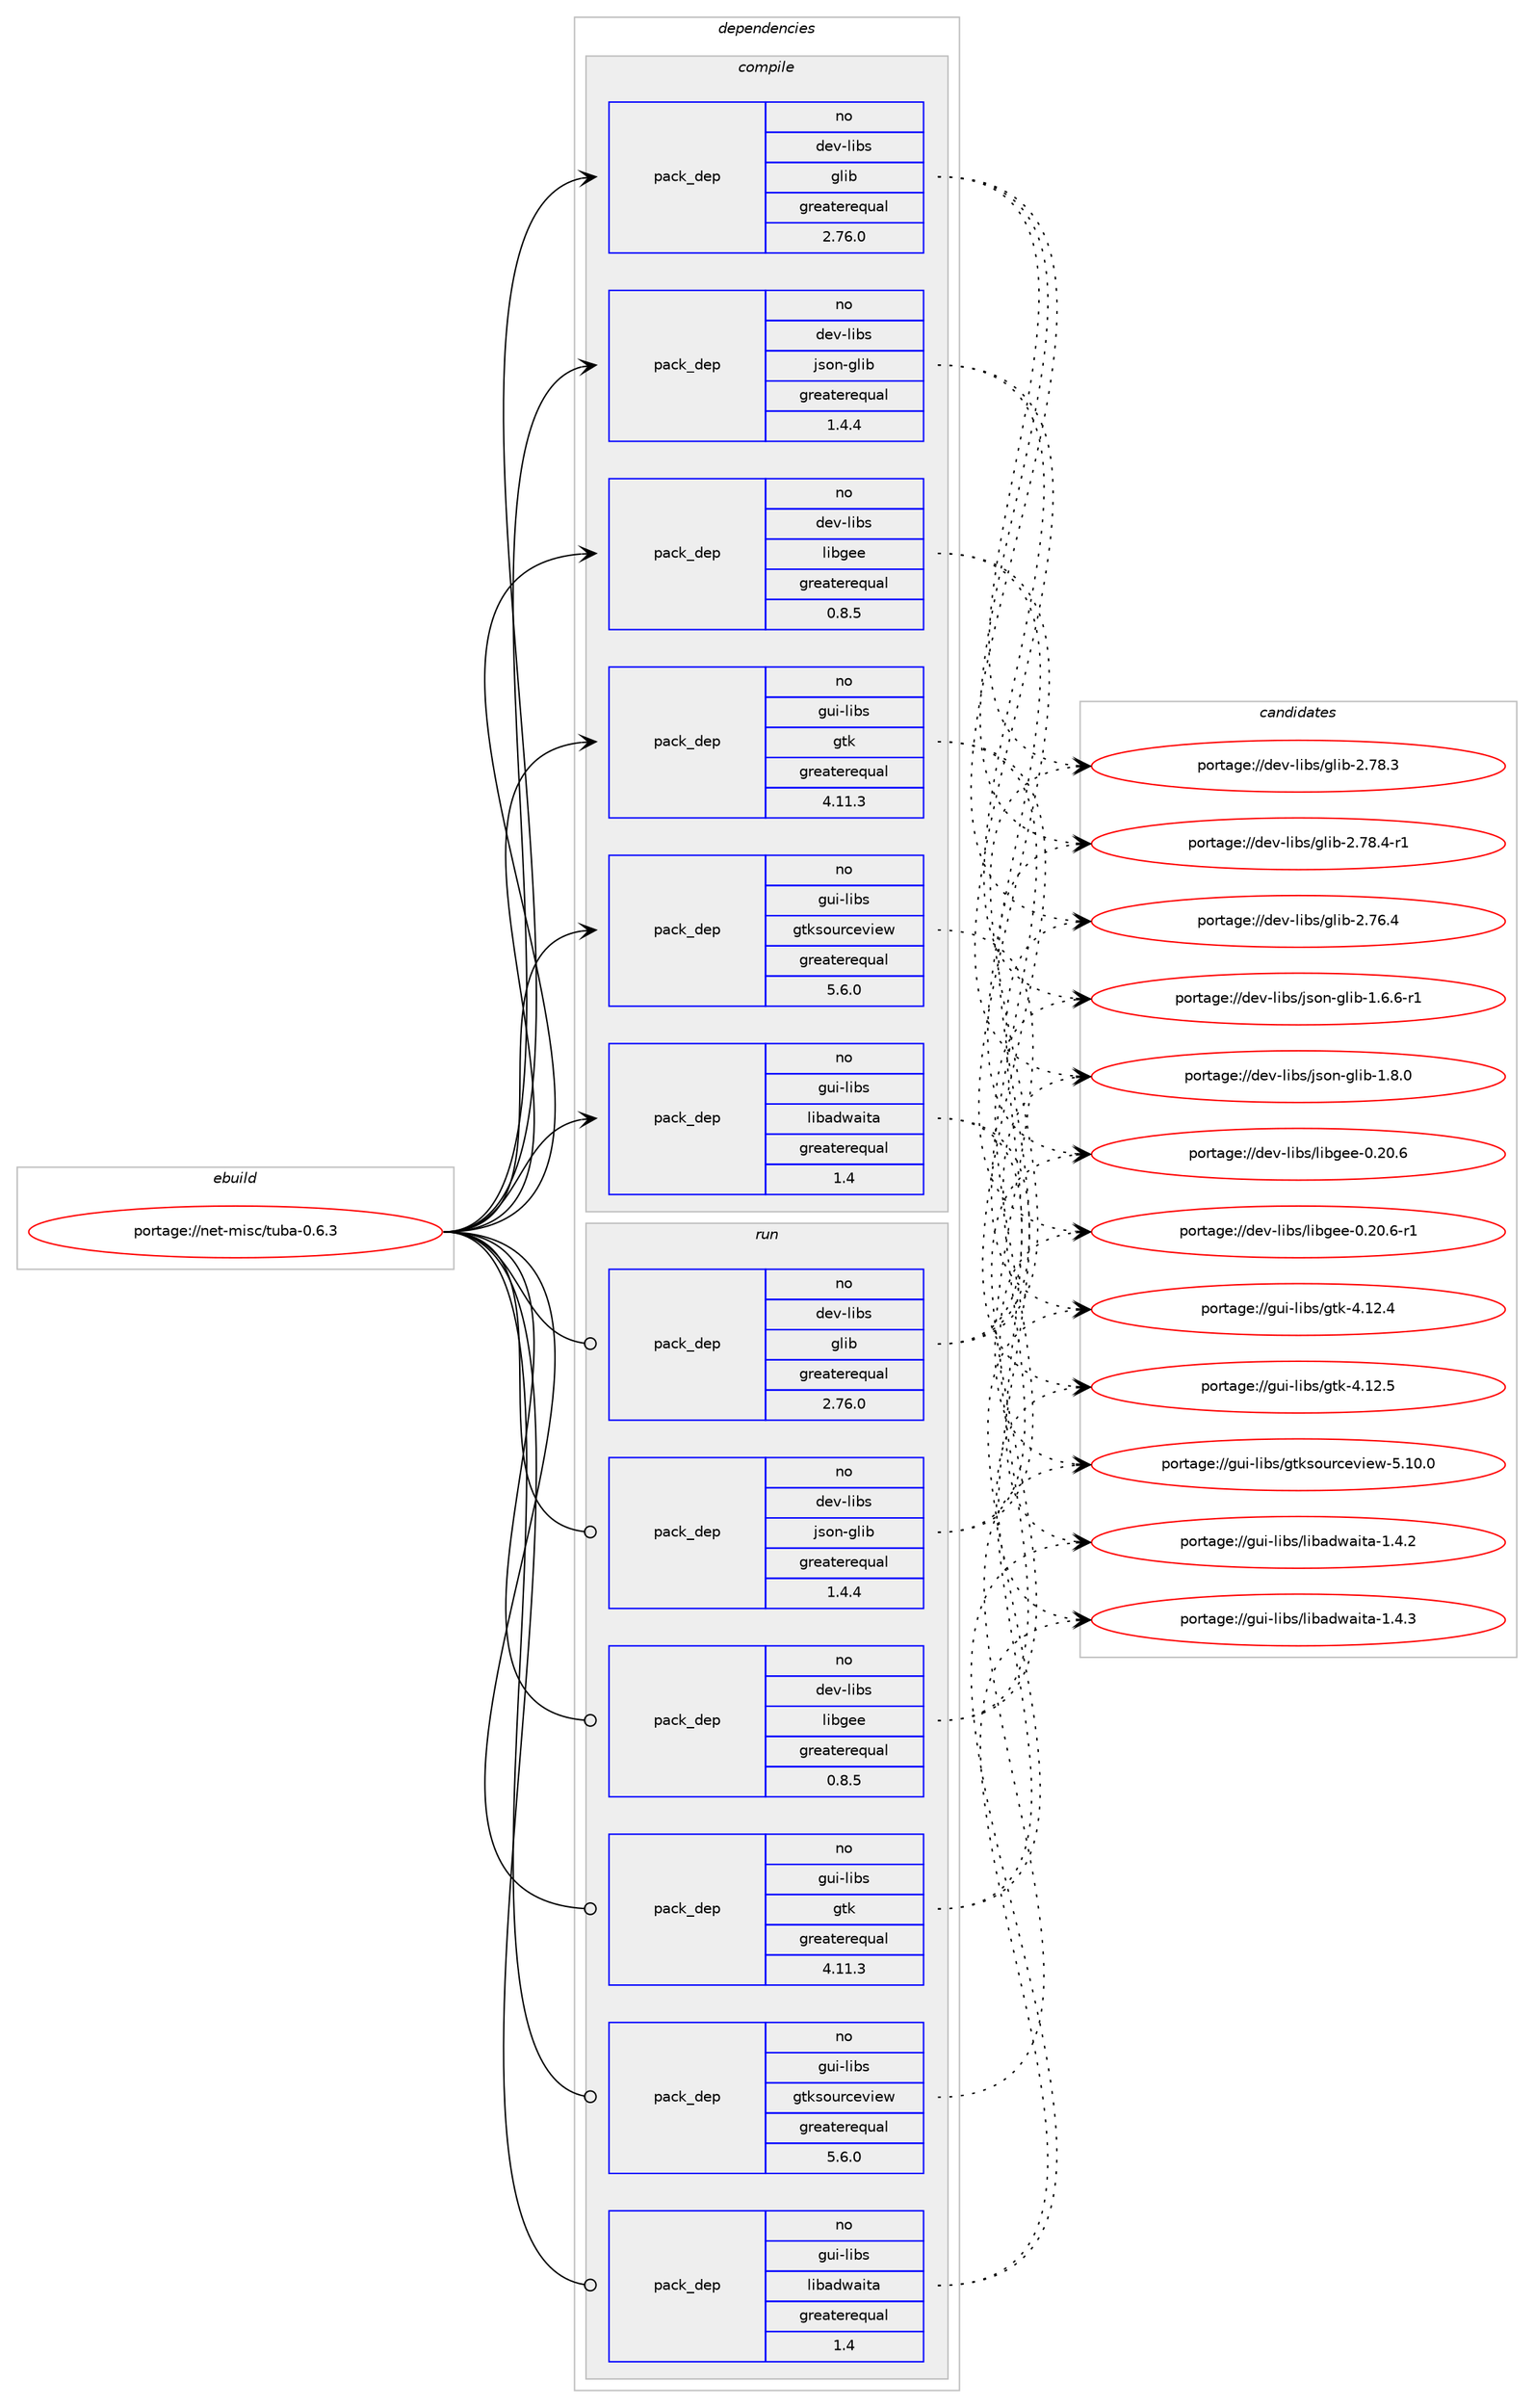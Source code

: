 digraph prolog {

# *************
# Graph options
# *************

newrank=true;
concentrate=true;
compound=true;
graph [rankdir=LR,fontname=Helvetica,fontsize=10,ranksep=1.5];#, ranksep=2.5, nodesep=0.2];
edge  [arrowhead=vee];
node  [fontname=Helvetica,fontsize=10];

# **********
# The ebuild
# **********

subgraph cluster_leftcol {
color=gray;
rank=same;
label=<<i>ebuild</i>>;
id [label="portage://net-misc/tuba-0.6.3", color=red, width=4, href="../net-misc/tuba-0.6.3.svg"];
}

# ****************
# The dependencies
# ****************

subgraph cluster_midcol {
color=gray;
label=<<i>dependencies</i>>;
subgraph cluster_compile {
fillcolor="#eeeeee";
style=filled;
label=<<i>compile</i>>;
# *** BEGIN UNKNOWN DEPENDENCY TYPE (TODO) ***
# id -> package_dependency(portage://net-misc/tuba-0.6.3,install,no,app-crypt,libsecret,none,[,,],[],[use(enable(introspection),none)])
# *** END UNKNOWN DEPENDENCY TYPE (TODO) ***

subgraph pack3043 {
dependency9633 [label=<<TABLE BORDER="0" CELLBORDER="1" CELLSPACING="0" CELLPADDING="4" WIDTH="220"><TR><TD ROWSPAN="6" CELLPADDING="30">pack_dep</TD></TR><TR><TD WIDTH="110">no</TD></TR><TR><TD>dev-libs</TD></TR><TR><TD>glib</TD></TR><TR><TD>greaterequal</TD></TR><TR><TD>2.76.0</TD></TR></TABLE>>, shape=none, color=blue];
}
id:e -> dependency9633:w [weight=20,style="solid",arrowhead="vee"];
subgraph pack3044 {
dependency9634 [label=<<TABLE BORDER="0" CELLBORDER="1" CELLSPACING="0" CELLPADDING="4" WIDTH="220"><TR><TD ROWSPAN="6" CELLPADDING="30">pack_dep</TD></TR><TR><TD WIDTH="110">no</TD></TR><TR><TD>dev-libs</TD></TR><TR><TD>json-glib</TD></TR><TR><TD>greaterequal</TD></TR><TR><TD>1.4.4</TD></TR></TABLE>>, shape=none, color=blue];
}
id:e -> dependency9634:w [weight=20,style="solid",arrowhead="vee"];
subgraph pack3045 {
dependency9635 [label=<<TABLE BORDER="0" CELLBORDER="1" CELLSPACING="0" CELLPADDING="4" WIDTH="220"><TR><TD ROWSPAN="6" CELLPADDING="30">pack_dep</TD></TR><TR><TD WIDTH="110">no</TD></TR><TR><TD>dev-libs</TD></TR><TR><TD>libgee</TD></TR><TR><TD>greaterequal</TD></TR><TR><TD>0.8.5</TD></TR></TABLE>>, shape=none, color=blue];
}
id:e -> dependency9635:w [weight=20,style="solid",arrowhead="vee"];
# *** BEGIN UNKNOWN DEPENDENCY TYPE (TODO) ***
# id -> package_dependency(portage://net-misc/tuba-0.6.3,install,no,dev-libs,libxml2,none,[,,],[],[])
# *** END UNKNOWN DEPENDENCY TYPE (TODO) ***

subgraph pack3046 {
dependency9636 [label=<<TABLE BORDER="0" CELLBORDER="1" CELLSPACING="0" CELLPADDING="4" WIDTH="220"><TR><TD ROWSPAN="6" CELLPADDING="30">pack_dep</TD></TR><TR><TD WIDTH="110">no</TD></TR><TR><TD>gui-libs</TD></TR><TR><TD>gtk</TD></TR><TR><TD>greaterequal</TD></TR><TR><TD>4.11.3</TD></TR></TABLE>>, shape=none, color=blue];
}
id:e -> dependency9636:w [weight=20,style="solid",arrowhead="vee"];
subgraph pack3047 {
dependency9637 [label=<<TABLE BORDER="0" CELLBORDER="1" CELLSPACING="0" CELLPADDING="4" WIDTH="220"><TR><TD ROWSPAN="6" CELLPADDING="30">pack_dep</TD></TR><TR><TD WIDTH="110">no</TD></TR><TR><TD>gui-libs</TD></TR><TR><TD>gtksourceview</TD></TR><TR><TD>greaterequal</TD></TR><TR><TD>5.6.0</TD></TR></TABLE>>, shape=none, color=blue];
}
id:e -> dependency9637:w [weight=20,style="solid",arrowhead="vee"];
subgraph pack3048 {
dependency9638 [label=<<TABLE BORDER="0" CELLBORDER="1" CELLSPACING="0" CELLPADDING="4" WIDTH="220"><TR><TD ROWSPAN="6" CELLPADDING="30">pack_dep</TD></TR><TR><TD WIDTH="110">no</TD></TR><TR><TD>gui-libs</TD></TR><TR><TD>libadwaita</TD></TR><TR><TD>greaterequal</TD></TR><TR><TD>1.4</TD></TR></TABLE>>, shape=none, color=blue];
}
id:e -> dependency9638:w [weight=20,style="solid",arrowhead="vee"];
# *** BEGIN UNKNOWN DEPENDENCY TYPE (TODO) ***
# id -> package_dependency(portage://net-misc/tuba-0.6.3,install,no,net-libs,libsoup,none,[,,],[slot(3.0)],[use(enable(introspection),none)])
# *** END UNKNOWN DEPENDENCY TYPE (TODO) ***

}
subgraph cluster_compileandrun {
fillcolor="#eeeeee";
style=filled;
label=<<i>compile and run</i>>;
}
subgraph cluster_run {
fillcolor="#eeeeee";
style=filled;
label=<<i>run</i>>;
# *** BEGIN UNKNOWN DEPENDENCY TYPE (TODO) ***
# id -> package_dependency(portage://net-misc/tuba-0.6.3,run,no,app-crypt,libsecret,none,[,,],[],[use(enable(introspection),none)])
# *** END UNKNOWN DEPENDENCY TYPE (TODO) ***

subgraph pack3049 {
dependency9639 [label=<<TABLE BORDER="0" CELLBORDER="1" CELLSPACING="0" CELLPADDING="4" WIDTH="220"><TR><TD ROWSPAN="6" CELLPADDING="30">pack_dep</TD></TR><TR><TD WIDTH="110">no</TD></TR><TR><TD>dev-libs</TD></TR><TR><TD>glib</TD></TR><TR><TD>greaterequal</TD></TR><TR><TD>2.76.0</TD></TR></TABLE>>, shape=none, color=blue];
}
id:e -> dependency9639:w [weight=20,style="solid",arrowhead="odot"];
subgraph pack3050 {
dependency9640 [label=<<TABLE BORDER="0" CELLBORDER="1" CELLSPACING="0" CELLPADDING="4" WIDTH="220"><TR><TD ROWSPAN="6" CELLPADDING="30">pack_dep</TD></TR><TR><TD WIDTH="110">no</TD></TR><TR><TD>dev-libs</TD></TR><TR><TD>json-glib</TD></TR><TR><TD>greaterequal</TD></TR><TR><TD>1.4.4</TD></TR></TABLE>>, shape=none, color=blue];
}
id:e -> dependency9640:w [weight=20,style="solid",arrowhead="odot"];
subgraph pack3051 {
dependency9641 [label=<<TABLE BORDER="0" CELLBORDER="1" CELLSPACING="0" CELLPADDING="4" WIDTH="220"><TR><TD ROWSPAN="6" CELLPADDING="30">pack_dep</TD></TR><TR><TD WIDTH="110">no</TD></TR><TR><TD>dev-libs</TD></TR><TR><TD>libgee</TD></TR><TR><TD>greaterequal</TD></TR><TR><TD>0.8.5</TD></TR></TABLE>>, shape=none, color=blue];
}
id:e -> dependency9641:w [weight=20,style="solid",arrowhead="odot"];
# *** BEGIN UNKNOWN DEPENDENCY TYPE (TODO) ***
# id -> package_dependency(portage://net-misc/tuba-0.6.3,run,no,dev-libs,libxml2,none,[,,],[],[])
# *** END UNKNOWN DEPENDENCY TYPE (TODO) ***

subgraph pack3052 {
dependency9642 [label=<<TABLE BORDER="0" CELLBORDER="1" CELLSPACING="0" CELLPADDING="4" WIDTH="220"><TR><TD ROWSPAN="6" CELLPADDING="30">pack_dep</TD></TR><TR><TD WIDTH="110">no</TD></TR><TR><TD>gui-libs</TD></TR><TR><TD>gtk</TD></TR><TR><TD>greaterequal</TD></TR><TR><TD>4.11.3</TD></TR></TABLE>>, shape=none, color=blue];
}
id:e -> dependency9642:w [weight=20,style="solid",arrowhead="odot"];
subgraph pack3053 {
dependency9643 [label=<<TABLE BORDER="0" CELLBORDER="1" CELLSPACING="0" CELLPADDING="4" WIDTH="220"><TR><TD ROWSPAN="6" CELLPADDING="30">pack_dep</TD></TR><TR><TD WIDTH="110">no</TD></TR><TR><TD>gui-libs</TD></TR><TR><TD>gtksourceview</TD></TR><TR><TD>greaterequal</TD></TR><TR><TD>5.6.0</TD></TR></TABLE>>, shape=none, color=blue];
}
id:e -> dependency9643:w [weight=20,style="solid",arrowhead="odot"];
subgraph pack3054 {
dependency9644 [label=<<TABLE BORDER="0" CELLBORDER="1" CELLSPACING="0" CELLPADDING="4" WIDTH="220"><TR><TD ROWSPAN="6" CELLPADDING="30">pack_dep</TD></TR><TR><TD WIDTH="110">no</TD></TR><TR><TD>gui-libs</TD></TR><TR><TD>libadwaita</TD></TR><TR><TD>greaterequal</TD></TR><TR><TD>1.4</TD></TR></TABLE>>, shape=none, color=blue];
}
id:e -> dependency9644:w [weight=20,style="solid",arrowhead="odot"];
# *** BEGIN UNKNOWN DEPENDENCY TYPE (TODO) ***
# id -> package_dependency(portage://net-misc/tuba-0.6.3,run,no,net-libs,libsoup,none,[,,],[slot(3.0)],[use(enable(introspection),none)])
# *** END UNKNOWN DEPENDENCY TYPE (TODO) ***

}
}

# **************
# The candidates
# **************

subgraph cluster_choices {
rank=same;
color=gray;
label=<<i>candidates</i>>;

subgraph choice3043 {
color=black;
nodesep=1;
choice1001011184510810598115471031081059845504655544652 [label="portage://dev-libs/glib-2.76.4", color=red, width=4,href="../dev-libs/glib-2.76.4.svg"];
choice1001011184510810598115471031081059845504655564651 [label="portage://dev-libs/glib-2.78.3", color=red, width=4,href="../dev-libs/glib-2.78.3.svg"];
choice10010111845108105981154710310810598455046555646524511449 [label="portage://dev-libs/glib-2.78.4-r1", color=red, width=4,href="../dev-libs/glib-2.78.4-r1.svg"];
dependency9633:e -> choice1001011184510810598115471031081059845504655544652:w [style=dotted,weight="100"];
dependency9633:e -> choice1001011184510810598115471031081059845504655564651:w [style=dotted,weight="100"];
dependency9633:e -> choice10010111845108105981154710310810598455046555646524511449:w [style=dotted,weight="100"];
}
subgraph choice3044 {
color=black;
nodesep=1;
choice10010111845108105981154710611511111045103108105984549465446544511449 [label="portage://dev-libs/json-glib-1.6.6-r1", color=red, width=4,href="../dev-libs/json-glib-1.6.6-r1.svg"];
choice1001011184510810598115471061151111104510310810598454946564648 [label="portage://dev-libs/json-glib-1.8.0", color=red, width=4,href="../dev-libs/json-glib-1.8.0.svg"];
dependency9634:e -> choice10010111845108105981154710611511111045103108105984549465446544511449:w [style=dotted,weight="100"];
dependency9634:e -> choice1001011184510810598115471061151111104510310810598454946564648:w [style=dotted,weight="100"];
}
subgraph choice3045 {
color=black;
nodesep=1;
choice1001011184510810598115471081059810310110145484650484654 [label="portage://dev-libs/libgee-0.20.6", color=red, width=4,href="../dev-libs/libgee-0.20.6.svg"];
choice10010111845108105981154710810598103101101454846504846544511449 [label="portage://dev-libs/libgee-0.20.6-r1", color=red, width=4,href="../dev-libs/libgee-0.20.6-r1.svg"];
dependency9635:e -> choice1001011184510810598115471081059810310110145484650484654:w [style=dotted,weight="100"];
dependency9635:e -> choice10010111845108105981154710810598103101101454846504846544511449:w [style=dotted,weight="100"];
}
subgraph choice3046 {
color=black;
nodesep=1;
choice10311710545108105981154710311610745524649504652 [label="portage://gui-libs/gtk-4.12.4", color=red, width=4,href="../gui-libs/gtk-4.12.4.svg"];
choice10311710545108105981154710311610745524649504653 [label="portage://gui-libs/gtk-4.12.5", color=red, width=4,href="../gui-libs/gtk-4.12.5.svg"];
dependency9636:e -> choice10311710545108105981154710311610745524649504652:w [style=dotted,weight="100"];
dependency9636:e -> choice10311710545108105981154710311610745524649504653:w [style=dotted,weight="100"];
}
subgraph choice3047 {
color=black;
nodesep=1;
choice1031171054510810598115471031161071151111171149910111810510111945534649484648 [label="portage://gui-libs/gtksourceview-5.10.0", color=red, width=4,href="../gui-libs/gtksourceview-5.10.0.svg"];
dependency9637:e -> choice1031171054510810598115471031161071151111171149910111810510111945534649484648:w [style=dotted,weight="100"];
}
subgraph choice3048 {
color=black;
nodesep=1;
choice10311710545108105981154710810598971001199710511697454946524650 [label="portage://gui-libs/libadwaita-1.4.2", color=red, width=4,href="../gui-libs/libadwaita-1.4.2.svg"];
choice10311710545108105981154710810598971001199710511697454946524651 [label="portage://gui-libs/libadwaita-1.4.3", color=red, width=4,href="../gui-libs/libadwaita-1.4.3.svg"];
dependency9638:e -> choice10311710545108105981154710810598971001199710511697454946524650:w [style=dotted,weight="100"];
dependency9638:e -> choice10311710545108105981154710810598971001199710511697454946524651:w [style=dotted,weight="100"];
}
subgraph choice3049 {
color=black;
nodesep=1;
choice1001011184510810598115471031081059845504655544652 [label="portage://dev-libs/glib-2.76.4", color=red, width=4,href="../dev-libs/glib-2.76.4.svg"];
choice1001011184510810598115471031081059845504655564651 [label="portage://dev-libs/glib-2.78.3", color=red, width=4,href="../dev-libs/glib-2.78.3.svg"];
choice10010111845108105981154710310810598455046555646524511449 [label="portage://dev-libs/glib-2.78.4-r1", color=red, width=4,href="../dev-libs/glib-2.78.4-r1.svg"];
dependency9639:e -> choice1001011184510810598115471031081059845504655544652:w [style=dotted,weight="100"];
dependency9639:e -> choice1001011184510810598115471031081059845504655564651:w [style=dotted,weight="100"];
dependency9639:e -> choice10010111845108105981154710310810598455046555646524511449:w [style=dotted,weight="100"];
}
subgraph choice3050 {
color=black;
nodesep=1;
choice10010111845108105981154710611511111045103108105984549465446544511449 [label="portage://dev-libs/json-glib-1.6.6-r1", color=red, width=4,href="../dev-libs/json-glib-1.6.6-r1.svg"];
choice1001011184510810598115471061151111104510310810598454946564648 [label="portage://dev-libs/json-glib-1.8.0", color=red, width=4,href="../dev-libs/json-glib-1.8.0.svg"];
dependency9640:e -> choice10010111845108105981154710611511111045103108105984549465446544511449:w [style=dotted,weight="100"];
dependency9640:e -> choice1001011184510810598115471061151111104510310810598454946564648:w [style=dotted,weight="100"];
}
subgraph choice3051 {
color=black;
nodesep=1;
choice1001011184510810598115471081059810310110145484650484654 [label="portage://dev-libs/libgee-0.20.6", color=red, width=4,href="../dev-libs/libgee-0.20.6.svg"];
choice10010111845108105981154710810598103101101454846504846544511449 [label="portage://dev-libs/libgee-0.20.6-r1", color=red, width=4,href="../dev-libs/libgee-0.20.6-r1.svg"];
dependency9641:e -> choice1001011184510810598115471081059810310110145484650484654:w [style=dotted,weight="100"];
dependency9641:e -> choice10010111845108105981154710810598103101101454846504846544511449:w [style=dotted,weight="100"];
}
subgraph choice3052 {
color=black;
nodesep=1;
choice10311710545108105981154710311610745524649504652 [label="portage://gui-libs/gtk-4.12.4", color=red, width=4,href="../gui-libs/gtk-4.12.4.svg"];
choice10311710545108105981154710311610745524649504653 [label="portage://gui-libs/gtk-4.12.5", color=red, width=4,href="../gui-libs/gtk-4.12.5.svg"];
dependency9642:e -> choice10311710545108105981154710311610745524649504652:w [style=dotted,weight="100"];
dependency9642:e -> choice10311710545108105981154710311610745524649504653:w [style=dotted,weight="100"];
}
subgraph choice3053 {
color=black;
nodesep=1;
choice1031171054510810598115471031161071151111171149910111810510111945534649484648 [label="portage://gui-libs/gtksourceview-5.10.0", color=red, width=4,href="../gui-libs/gtksourceview-5.10.0.svg"];
dependency9643:e -> choice1031171054510810598115471031161071151111171149910111810510111945534649484648:w [style=dotted,weight="100"];
}
subgraph choice3054 {
color=black;
nodesep=1;
choice10311710545108105981154710810598971001199710511697454946524650 [label="portage://gui-libs/libadwaita-1.4.2", color=red, width=4,href="../gui-libs/libadwaita-1.4.2.svg"];
choice10311710545108105981154710810598971001199710511697454946524651 [label="portage://gui-libs/libadwaita-1.4.3", color=red, width=4,href="../gui-libs/libadwaita-1.4.3.svg"];
dependency9644:e -> choice10311710545108105981154710810598971001199710511697454946524650:w [style=dotted,weight="100"];
dependency9644:e -> choice10311710545108105981154710810598971001199710511697454946524651:w [style=dotted,weight="100"];
}
}

}
